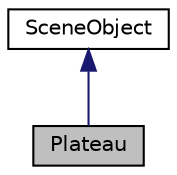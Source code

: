 digraph "Plateau"
{
 // LATEX_PDF_SIZE
  edge [fontname="Helvetica",fontsize="10",labelfontname="Helvetica",labelfontsize="10"];
  node [fontname="Helvetica",fontsize="10",shape=record];
  Node1 [label="Plateau",height=0.2,width=0.4,color="black", fillcolor="grey75", style="filled", fontcolor="black",tooltip="Plateau przedstawia plaskowyz."];
  Node2 -> Node1 [dir="back",color="midnightblue",fontsize="10",style="solid"];
  Node2 [label="SceneObject",height=0.2,width=0.4,color="black", fillcolor="white", style="filled",URL="$class_scene_object.html",tooltip="Klasa SceneObject definiuje ogolnie pojety objekt na scenie za pomoca zestawu danych w postaci Cuboid..."];
}
